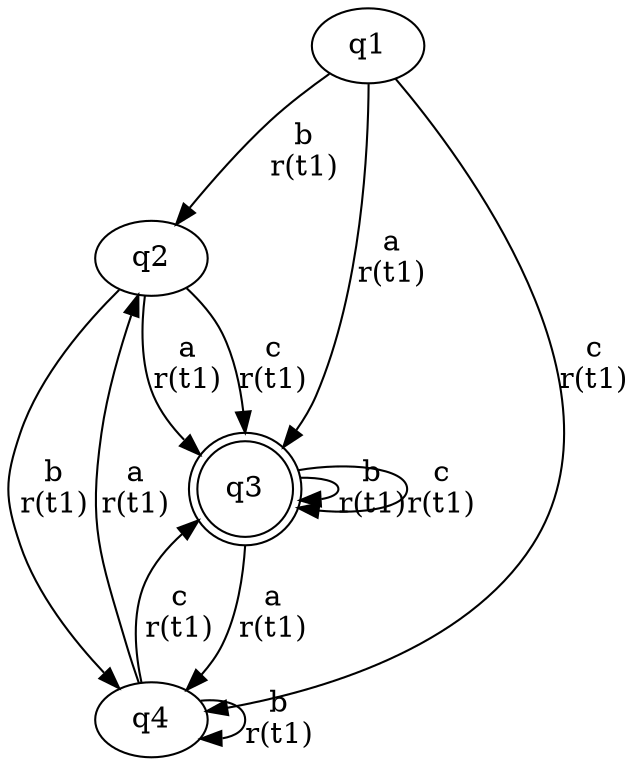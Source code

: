 digraph "tests_1/test27/solution301/solution" {
	q1[label=q1]
	q2[label=q2]
	q3[label=q3 shape=doublecircle]
	q4[label=q4]
	q1 -> q2[label="b\nr(t1)\n"]
	q2 -> q3[label="a\nr(t1)\n"]
	q3 -> q3[label="b\nr(t1)\n"]
	q3 -> q4[label="a\nr(t1)\n"]
	q4 -> q4[label="b\nr(t1)\n"]
	q4 -> q2[label="a\nr(t1)\n"]
	q4 -> q3[label="c\nr(t1)\n"]
	q3 -> q3[label="c\nr(t1)\n"]
	q2 -> q3[label="c\nr(t1)\n"]
	q2 -> q4[label="b\nr(t1)\n"]
	q1 -> q3[label="a\nr(t1)\n"]
	q1 -> q4[label="c\nr(t1)\n"]
}
